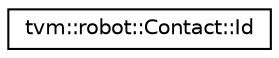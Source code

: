 digraph "Graphical Class Hierarchy"
{
  edge [fontname="Helvetica",fontsize="10",labelfontname="Helvetica",labelfontsize="10"];
  node [fontname="Helvetica",fontsize="10",shape=record];
  rankdir="LR";
  Node0 [label="tvm::robot::Contact::Id",height=0.2,width=0.4,color="black", fillcolor="white", style="filled",URL="$structtvm_1_1robot_1_1Contact_1_1Id.html"];
}
